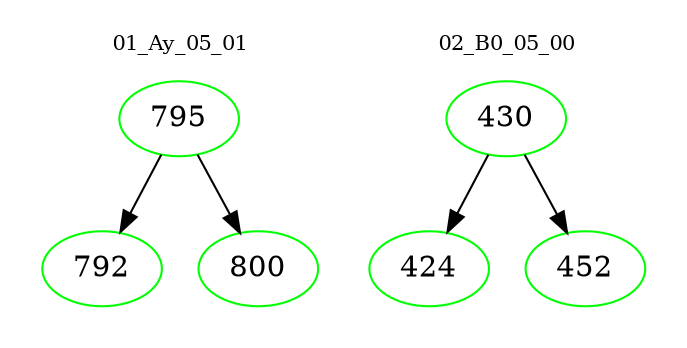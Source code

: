 digraph{
subgraph cluster_0 {
color = white
label = "01_Ay_05_01";
fontsize=10;
T0_795 [label="795", color="green"]
T0_795 -> T0_792 [color="black"]
T0_792 [label="792", color="green"]
T0_795 -> T0_800 [color="black"]
T0_800 [label="800", color="green"]
}
subgraph cluster_1 {
color = white
label = "02_B0_05_00";
fontsize=10;
T1_430 [label="430", color="green"]
T1_430 -> T1_424 [color="black"]
T1_424 [label="424", color="green"]
T1_430 -> T1_452 [color="black"]
T1_452 [label="452", color="green"]
}
}
